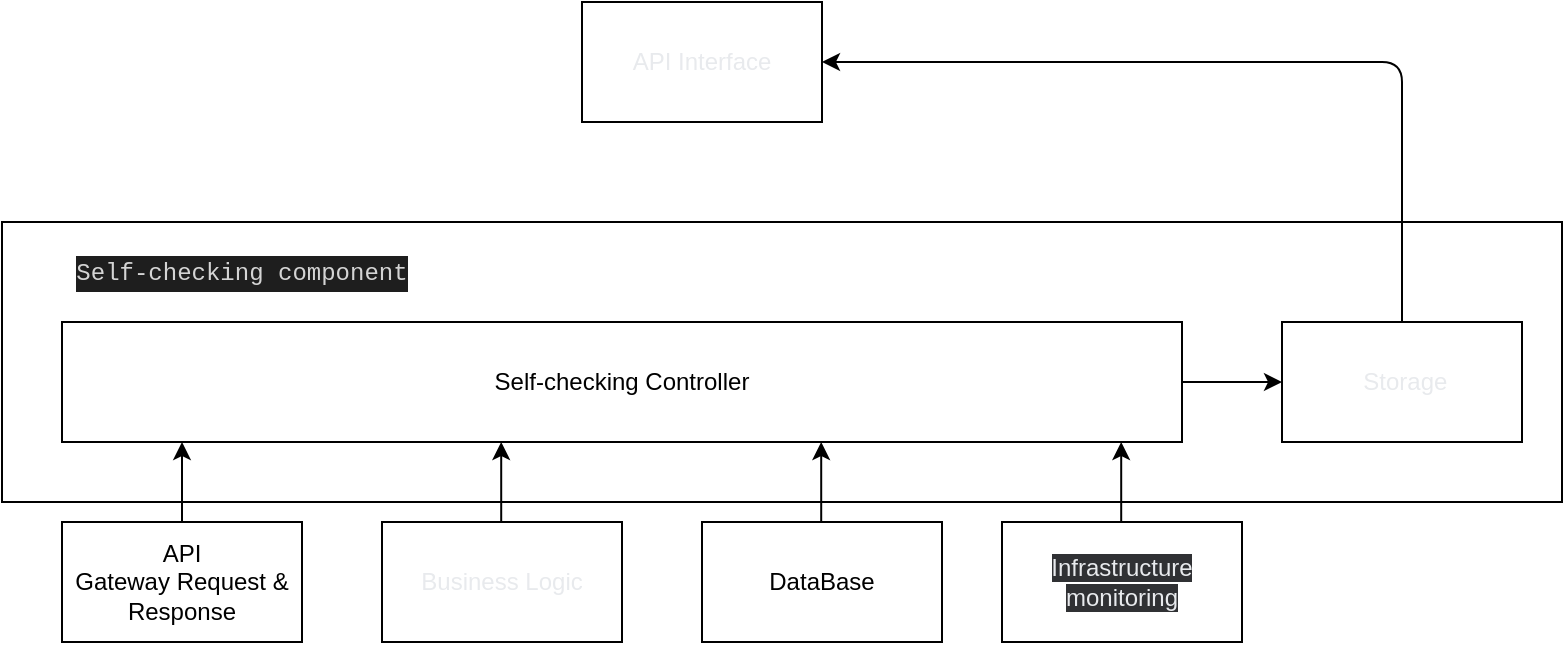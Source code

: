 <mxfile>
    <diagram id="8PzaeyJOkvUcxWA28M8D" name="Страница 1">
        <mxGraphModel dx="524" dy="644" grid="1" gridSize="10" guides="1" tooltips="1" connect="1" arrows="1" fold="1" page="1" pageScale="1" pageWidth="827" pageHeight="1169" math="0" shadow="0">
            <root>
                <mxCell id="0"/>
                <mxCell id="1" parent="0"/>
                <mxCell id="15" value="" style="rounded=0;whiteSpace=wrap;html=1;fontSize=12;" parent="1" vertex="1">
                    <mxGeometry x="20" y="160" width="780" height="140" as="geometry"/>
                </mxCell>
                <mxCell id="2" value="Self-checking Controller" style="rounded=1;whiteSpace=wrap;html=1;arcSize=0;" parent="1" vertex="1">
                    <mxGeometry x="50" y="210" width="560" height="60" as="geometry"/>
                </mxCell>
                <mxCell id="3" value="API Gateway&amp;nbsp;Request &amp;amp; Response" style="rounded=0;whiteSpace=wrap;html=1;" parent="1" vertex="1">
                    <mxGeometry x="50" y="310" width="120" height="60" as="geometry"/>
                </mxCell>
                <mxCell id="4" value="&lt;div style=&quot;text-align: left&quot;&gt;&lt;span&gt;&lt;font color=&quot;#e8eaed&quot;&gt;Business Logic&lt;/font&gt;&lt;/span&gt;&lt;/div&gt;" style="rounded=0;whiteSpace=wrap;html=1;" parent="1" vertex="1">
                    <mxGeometry x="210" y="310" width="120" height="60" as="geometry"/>
                </mxCell>
                <mxCell id="5" value="DataBase" style="rounded=0;whiteSpace=wrap;html=1;" parent="1" vertex="1">
                    <mxGeometry x="370" y="310" width="120" height="60" as="geometry"/>
                </mxCell>
                <mxCell id="6" value="&lt;span style=&quot;color: rgb(232 , 234 , 237) ; font-family: &amp;#34;arial&amp;#34; , sans-serif ; text-align: left ; background-color: rgb(48 , 49 , 52)&quot;&gt;Infrastructure monitoring&lt;/span&gt;" style="rounded=0;whiteSpace=wrap;html=1;" parent="1" vertex="1">
                    <mxGeometry x="520" y="310" width="120" height="60" as="geometry"/>
                </mxCell>
                <mxCell id="7" value="" style="endArrow=classic;html=1;fontSize=12;exitX=0.5;exitY=0;exitDx=0;exitDy=0;" parent="1" source="3" edge="1">
                    <mxGeometry width="50" height="50" relative="1" as="geometry">
                        <mxPoint x="280" y="260" as="sourcePoint"/>
                        <mxPoint x="110" y="270" as="targetPoint"/>
                    </mxGeometry>
                </mxCell>
                <mxCell id="8" value="" style="endArrow=classic;html=1;fontSize=12;exitX=0.5;exitY=0;exitDx=0;exitDy=0;" parent="1" edge="1">
                    <mxGeometry width="50" height="50" relative="1" as="geometry">
                        <mxPoint x="269.6" y="310" as="sourcePoint"/>
                        <mxPoint x="269.6" y="270" as="targetPoint"/>
                    </mxGeometry>
                </mxCell>
                <mxCell id="9" value="" style="endArrow=classic;html=1;fontSize=12;exitX=0.5;exitY=0;exitDx=0;exitDy=0;" parent="1" edge="1">
                    <mxGeometry width="50" height="50" relative="1" as="geometry">
                        <mxPoint x="429.6" y="310" as="sourcePoint"/>
                        <mxPoint x="429.6" y="270" as="targetPoint"/>
                    </mxGeometry>
                </mxCell>
                <mxCell id="10" value="" style="endArrow=classic;html=1;fontSize=12;exitX=0.5;exitY=0;exitDx=0;exitDy=0;" parent="1" edge="1">
                    <mxGeometry width="50" height="50" relative="1" as="geometry">
                        <mxPoint x="579.6" y="310" as="sourcePoint"/>
                        <mxPoint x="579.6" y="270" as="targetPoint"/>
                    </mxGeometry>
                </mxCell>
                <mxCell id="11" value="" style="endArrow=classic;html=1;fontSize=12;exitX=1;exitY=0.5;exitDx=0;exitDy=0;entryX=0;entryY=0.5;entryDx=0;entryDy=0;" parent="1" source="2" target="13" edge="1">
                    <mxGeometry width="50" height="50" relative="1" as="geometry">
                        <mxPoint x="374.7" y="210" as="sourcePoint"/>
                        <mxPoint x="374.7" y="170" as="targetPoint"/>
                    </mxGeometry>
                </mxCell>
                <mxCell id="12" value="&lt;font color=&quot;#e8eaed&quot;&gt;API Interface&lt;/font&gt;" style="rounded=0;whiteSpace=wrap;html=1;" parent="1" vertex="1">
                    <mxGeometry x="310" y="50" width="120" height="60" as="geometry"/>
                </mxCell>
                <mxCell id="13" value="&lt;font color=&quot;#e8eaed&quot;&gt;&amp;nbsp;Storage&lt;/font&gt;" style="rounded=0;whiteSpace=wrap;html=1;" parent="1" vertex="1">
                    <mxGeometry x="660" y="210" width="120" height="60" as="geometry"/>
                </mxCell>
                <mxCell id="14" value="" style="endArrow=classic;html=1;fontSize=12;exitX=0.5;exitY=0;exitDx=0;exitDy=0;entryX=1;entryY=0.5;entryDx=0;entryDy=0;" parent="1" source="13" target="12" edge="1">
                    <mxGeometry width="50" height="50" relative="1" as="geometry">
                        <mxPoint x="420" y="220" as="sourcePoint"/>
                        <mxPoint x="470" y="170" as="targetPoint"/>
                        <Array as="points">
                            <mxPoint x="720" y="80"/>
                        </Array>
                    </mxGeometry>
                </mxCell>
                <mxCell id="25" value="&lt;div style=&quot;color: rgb(212 , 212 , 212) ; background-color: rgb(30 , 30 , 30) ; font-family: &amp;#34;menlo&amp;#34; , &amp;#34;monaco&amp;#34; , &amp;#34;courier new&amp;#34; , monospace ; line-height: 18px&quot;&gt;Self-checking component&lt;/div&gt;" style="text;html=1;strokeColor=none;fillColor=none;align=center;verticalAlign=middle;whiteSpace=wrap;rounded=0;fontSize=12;" parent="1" vertex="1">
                    <mxGeometry x="50" y="170" width="180" height="30" as="geometry"/>
                </mxCell>
            </root>
        </mxGraphModel>
    </diagram>
</mxfile>